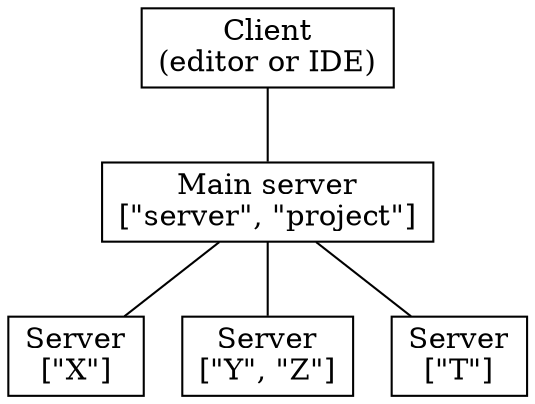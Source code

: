 graph g {
  S1 [ shape="rect", label="Main server\n[\"server\", \"project\"]"] ;
  S2 [ shape="rect", label="Server\n[\"X\"]" ] ;
  S3 [ shape="rect", label="Server\n[\"Y\", \"Z\"]" ] ;
  S4 [ shape="rect", label="Server\n[\"T\"]" ] ;
  C [ shape="rect", label="Client\n(editor or IDE)" ] ;
  C -- S1 ;
  S1 -- S2 ;
  S1 -- S3 ;
  S1 -- S4 ;
  }